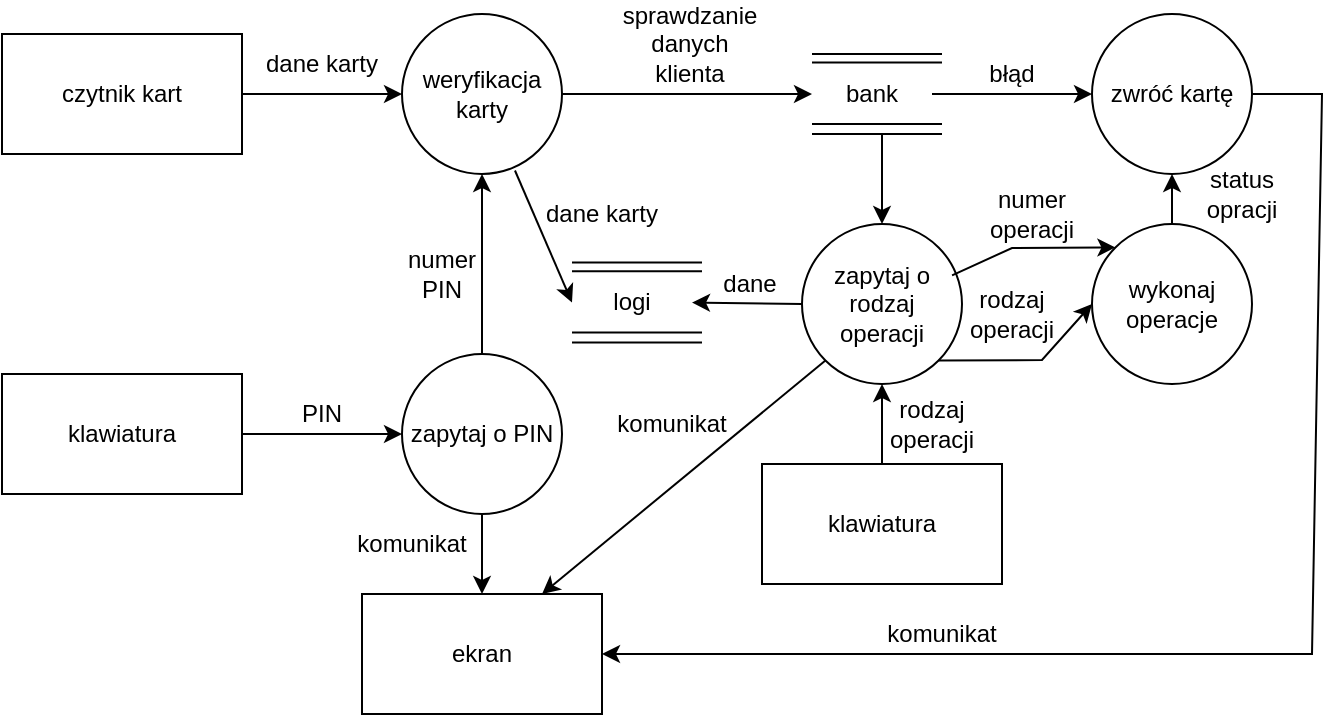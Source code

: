 <mxfile version="24.7.17">
  <diagram name="Strona-1" id="08yl5DYZXxRefjPKrMa3">
    <mxGraphModel dx="989" dy="509" grid="1" gridSize="5" guides="1" tooltips="1" connect="1" arrows="1" fold="1" page="1" pageScale="1" pageWidth="827" pageHeight="1169" math="0" shadow="0">
      <root>
        <mxCell id="0" />
        <mxCell id="1" parent="0" />
        <mxCell id="HhEpwgiFY-S1FEsXRywT-3" style="edgeStyle=orthogonalEdgeStyle;rounded=0;orthogonalLoop=1;jettySize=auto;html=1;exitX=1;exitY=0.5;exitDx=0;exitDy=0;" edge="1" parent="1" source="HhEpwgiFY-S1FEsXRywT-1" target="HhEpwgiFY-S1FEsXRywT-2">
          <mxGeometry relative="1" as="geometry" />
        </mxCell>
        <mxCell id="HhEpwgiFY-S1FEsXRywT-1" value="czytnik kart" style="rounded=0;whiteSpace=wrap;html=1;" vertex="1" parent="1">
          <mxGeometry x="40" y="80" width="120" height="60" as="geometry" />
        </mxCell>
        <mxCell id="HhEpwgiFY-S1FEsXRywT-2" value="weryfikacja karty" style="ellipse;whiteSpace=wrap;html=1;aspect=fixed;" vertex="1" parent="1">
          <mxGeometry x="240" y="70" width="80" height="80" as="geometry" />
        </mxCell>
        <mxCell id="HhEpwgiFY-S1FEsXRywT-4" value="dane karty" style="text;html=1;align=center;verticalAlign=middle;whiteSpace=wrap;rounded=0;" vertex="1" parent="1">
          <mxGeometry x="170" y="80" width="60" height="30" as="geometry" />
        </mxCell>
        <mxCell id="HhEpwgiFY-S1FEsXRywT-5" value="bank" style="text;html=1;align=center;verticalAlign=middle;whiteSpace=wrap;rounded=0;" vertex="1" parent="1">
          <mxGeometry x="445" y="95" width="60" height="30" as="geometry" />
        </mxCell>
        <mxCell id="HhEpwgiFY-S1FEsXRywT-6" value="" style="endArrow=none;html=1;rounded=0;" edge="1" parent="1">
          <mxGeometry width="50" height="50" relative="1" as="geometry">
            <mxPoint x="445" y="94.31" as="sourcePoint" />
            <mxPoint x="510" y="94.31" as="targetPoint" />
          </mxGeometry>
        </mxCell>
        <mxCell id="HhEpwgiFY-S1FEsXRywT-7" value="" style="endArrow=none;html=1;rounded=0;" edge="1" parent="1">
          <mxGeometry width="50" height="50" relative="1" as="geometry">
            <mxPoint x="445" y="90" as="sourcePoint" />
            <mxPoint x="510" y="90" as="targetPoint" />
          </mxGeometry>
        </mxCell>
        <mxCell id="HhEpwgiFY-S1FEsXRywT-8" value="" style="endArrow=none;html=1;rounded=0;" edge="1" parent="1">
          <mxGeometry width="50" height="50" relative="1" as="geometry">
            <mxPoint x="445" y="125" as="sourcePoint" />
            <mxPoint x="510" y="125" as="targetPoint" />
          </mxGeometry>
        </mxCell>
        <mxCell id="HhEpwgiFY-S1FEsXRywT-9" value="" style="endArrow=none;html=1;rounded=0;" edge="1" parent="1">
          <mxGeometry width="50" height="50" relative="1" as="geometry">
            <mxPoint x="445" y="130" as="sourcePoint" />
            <mxPoint x="510" y="130" as="targetPoint" />
          </mxGeometry>
        </mxCell>
        <mxCell id="HhEpwgiFY-S1FEsXRywT-10" value="" style="endArrow=classic;html=1;rounded=0;exitX=1;exitY=0.5;exitDx=0;exitDy=0;entryX=0;entryY=0.5;entryDx=0;entryDy=0;" edge="1" parent="1" source="HhEpwgiFY-S1FEsXRywT-2" target="HhEpwgiFY-S1FEsXRywT-5">
          <mxGeometry width="50" height="50" relative="1" as="geometry">
            <mxPoint x="480" y="250" as="sourcePoint" />
            <mxPoint x="530" y="200" as="targetPoint" />
          </mxGeometry>
        </mxCell>
        <mxCell id="HhEpwgiFY-S1FEsXRywT-11" value="sprawdzanie danych klienta" style="text;html=1;align=center;verticalAlign=middle;whiteSpace=wrap;rounded=0;" vertex="1" parent="1">
          <mxGeometry x="354" y="70" width="60" height="30" as="geometry" />
        </mxCell>
        <mxCell id="HhEpwgiFY-S1FEsXRywT-12" value="" style="endArrow=classic;html=1;rounded=0;exitX=1;exitY=0.5;exitDx=0;exitDy=0;" edge="1" parent="1" source="HhEpwgiFY-S1FEsXRywT-5">
          <mxGeometry width="50" height="50" relative="1" as="geometry">
            <mxPoint x="520" y="110" as="sourcePoint" />
            <mxPoint x="585" y="110" as="targetPoint" />
          </mxGeometry>
        </mxCell>
        <mxCell id="HhEpwgiFY-S1FEsXRywT-13" value="zwróć kartę" style="ellipse;whiteSpace=wrap;html=1;aspect=fixed;" vertex="1" parent="1">
          <mxGeometry x="585" y="70" width="80" height="80" as="geometry" />
        </mxCell>
        <mxCell id="HhEpwgiFY-S1FEsXRywT-14" value="zapytaj o rodzaj operacji" style="ellipse;whiteSpace=wrap;html=1;aspect=fixed;" vertex="1" parent="1">
          <mxGeometry x="440" y="175" width="80" height="80" as="geometry" />
        </mxCell>
        <mxCell id="HhEpwgiFY-S1FEsXRywT-15" value="" style="endArrow=classic;html=1;rounded=0;entryX=0.5;entryY=0;entryDx=0;entryDy=0;" edge="1" parent="1" target="HhEpwgiFY-S1FEsXRywT-14">
          <mxGeometry width="50" height="50" relative="1" as="geometry">
            <mxPoint x="480" y="130" as="sourcePoint" />
            <mxPoint x="530" y="200" as="targetPoint" />
          </mxGeometry>
        </mxCell>
        <mxCell id="HhEpwgiFY-S1FEsXRywT-16" value="wykonaj operacje" style="ellipse;whiteSpace=wrap;html=1;aspect=fixed;" vertex="1" parent="1">
          <mxGeometry x="585" y="175" width="80" height="80" as="geometry" />
        </mxCell>
        <mxCell id="HhEpwgiFY-S1FEsXRywT-17" value="" style="endArrow=classic;html=1;rounded=0;entryX=0;entryY=0;entryDx=0;entryDy=0;exitX=0.938;exitY=0.321;exitDx=0;exitDy=0;exitPerimeter=0;" edge="1" parent="1" source="HhEpwgiFY-S1FEsXRywT-14" target="HhEpwgiFY-S1FEsXRywT-16">
          <mxGeometry width="50" height="50" relative="1" as="geometry">
            <mxPoint x="540" y="280" as="sourcePoint" />
            <mxPoint x="530" y="200" as="targetPoint" />
            <Array as="points">
              <mxPoint x="545" y="187" />
            </Array>
          </mxGeometry>
        </mxCell>
        <mxCell id="HhEpwgiFY-S1FEsXRywT-18" value="numer operacji" style="text;html=1;align=center;verticalAlign=middle;whiteSpace=wrap;rounded=0;" vertex="1" parent="1">
          <mxGeometry x="525" y="155" width="60" height="30" as="geometry" />
        </mxCell>
        <mxCell id="HhEpwgiFY-S1FEsXRywT-19" value="błąd" style="text;html=1;align=center;verticalAlign=middle;whiteSpace=wrap;rounded=0;" vertex="1" parent="1">
          <mxGeometry x="515" y="85" width="60" height="30" as="geometry" />
        </mxCell>
        <mxCell id="HhEpwgiFY-S1FEsXRywT-20" value="" style="endArrow=classic;html=1;rounded=0;exitX=1;exitY=1;exitDx=0;exitDy=0;entryX=0;entryY=0.5;entryDx=0;entryDy=0;" edge="1" parent="1" source="HhEpwgiFY-S1FEsXRywT-14" target="HhEpwgiFY-S1FEsXRywT-16">
          <mxGeometry width="50" height="50" relative="1" as="geometry">
            <mxPoint x="480" y="250" as="sourcePoint" />
            <mxPoint x="530" y="200" as="targetPoint" />
            <Array as="points">
              <mxPoint x="560" y="243" />
            </Array>
          </mxGeometry>
        </mxCell>
        <mxCell id="HhEpwgiFY-S1FEsXRywT-21" value="rodzaj operacji" style="text;html=1;align=center;verticalAlign=middle;whiteSpace=wrap;rounded=0;" vertex="1" parent="1">
          <mxGeometry x="515" y="205" width="60" height="30" as="geometry" />
        </mxCell>
        <mxCell id="HhEpwgiFY-S1FEsXRywT-22" value="" style="endArrow=classic;html=1;rounded=0;exitX=0.5;exitY=0;exitDx=0;exitDy=0;entryX=0.5;entryY=1;entryDx=0;entryDy=0;" edge="1" parent="1" source="HhEpwgiFY-S1FEsXRywT-16" target="HhEpwgiFY-S1FEsXRywT-13">
          <mxGeometry width="50" height="50" relative="1" as="geometry">
            <mxPoint x="480" y="250" as="sourcePoint" />
            <mxPoint x="530" y="200" as="targetPoint" />
          </mxGeometry>
        </mxCell>
        <mxCell id="HhEpwgiFY-S1FEsXRywT-23" value="status opracji" style="text;html=1;align=center;verticalAlign=middle;whiteSpace=wrap;rounded=0;" vertex="1" parent="1">
          <mxGeometry x="630" y="145" width="60" height="30" as="geometry" />
        </mxCell>
        <mxCell id="HhEpwgiFY-S1FEsXRywT-24" value="logi" style="text;html=1;align=center;verticalAlign=middle;whiteSpace=wrap;rounded=0;" vertex="1" parent="1">
          <mxGeometry x="325" y="199.31" width="60" height="30" as="geometry" />
        </mxCell>
        <mxCell id="HhEpwgiFY-S1FEsXRywT-25" value="" style="endArrow=none;html=1;rounded=0;" edge="1" parent="1">
          <mxGeometry width="50" height="50" relative="1" as="geometry">
            <mxPoint x="325" y="198.62" as="sourcePoint" />
            <mxPoint x="390" y="198.62" as="targetPoint" />
          </mxGeometry>
        </mxCell>
        <mxCell id="HhEpwgiFY-S1FEsXRywT-26" value="" style="endArrow=none;html=1;rounded=0;" edge="1" parent="1">
          <mxGeometry width="50" height="50" relative="1" as="geometry">
            <mxPoint x="325" y="194.31" as="sourcePoint" />
            <mxPoint x="390" y="194.31" as="targetPoint" />
          </mxGeometry>
        </mxCell>
        <mxCell id="HhEpwgiFY-S1FEsXRywT-27" value="" style="endArrow=none;html=1;rounded=0;" edge="1" parent="1">
          <mxGeometry width="50" height="50" relative="1" as="geometry">
            <mxPoint x="325" y="229.31" as="sourcePoint" />
            <mxPoint x="390" y="229.31" as="targetPoint" />
          </mxGeometry>
        </mxCell>
        <mxCell id="HhEpwgiFY-S1FEsXRywT-28" value="" style="endArrow=none;html=1;rounded=0;" edge="1" parent="1">
          <mxGeometry width="50" height="50" relative="1" as="geometry">
            <mxPoint x="325" y="234.31" as="sourcePoint" />
            <mxPoint x="390" y="234.31" as="targetPoint" />
          </mxGeometry>
        </mxCell>
        <mxCell id="HhEpwgiFY-S1FEsXRywT-29" value="" style="endArrow=classic;html=1;rounded=0;exitX=0;exitY=0.5;exitDx=0;exitDy=0;entryX=1;entryY=0.5;entryDx=0;entryDy=0;" edge="1" parent="1" source="HhEpwgiFY-S1FEsXRywT-14" target="HhEpwgiFY-S1FEsXRywT-24">
          <mxGeometry width="50" height="50" relative="1" as="geometry">
            <mxPoint x="480" y="250" as="sourcePoint" />
            <mxPoint x="530" y="200" as="targetPoint" />
          </mxGeometry>
        </mxCell>
        <mxCell id="HhEpwgiFY-S1FEsXRywT-30" value="dane" style="text;html=1;align=center;verticalAlign=middle;whiteSpace=wrap;rounded=0;" vertex="1" parent="1">
          <mxGeometry x="384" y="190" width="60" height="30" as="geometry" />
        </mxCell>
        <mxCell id="HhEpwgiFY-S1FEsXRywT-31" value="" style="endArrow=classic;html=1;rounded=0;exitX=0.706;exitY=0.978;exitDx=0;exitDy=0;exitPerimeter=0;entryX=0;entryY=0.5;entryDx=0;entryDy=0;" edge="1" parent="1" source="HhEpwgiFY-S1FEsXRywT-2" target="HhEpwgiFY-S1FEsXRywT-24">
          <mxGeometry width="50" height="50" relative="1" as="geometry">
            <mxPoint x="480" y="250" as="sourcePoint" />
            <mxPoint x="530" y="200" as="targetPoint" />
          </mxGeometry>
        </mxCell>
        <mxCell id="HhEpwgiFY-S1FEsXRywT-32" value="dane karty" style="text;html=1;align=center;verticalAlign=middle;whiteSpace=wrap;rounded=0;" vertex="1" parent="1">
          <mxGeometry x="310" y="155" width="60" height="30" as="geometry" />
        </mxCell>
        <mxCell id="HhEpwgiFY-S1FEsXRywT-33" value="klawiatura" style="rounded=0;whiteSpace=wrap;html=1;" vertex="1" parent="1">
          <mxGeometry x="40" y="250" width="120" height="60" as="geometry" />
        </mxCell>
        <mxCell id="HhEpwgiFY-S1FEsXRywT-34" value="zapytaj o PIN" style="ellipse;whiteSpace=wrap;html=1;aspect=fixed;" vertex="1" parent="1">
          <mxGeometry x="240" y="240" width="80" height="80" as="geometry" />
        </mxCell>
        <mxCell id="HhEpwgiFY-S1FEsXRywT-35" value="" style="endArrow=classic;html=1;rounded=0;exitX=1;exitY=0.5;exitDx=0;exitDy=0;entryX=0;entryY=0.5;entryDx=0;entryDy=0;" edge="1" parent="1" source="HhEpwgiFY-S1FEsXRywT-33" target="HhEpwgiFY-S1FEsXRywT-34">
          <mxGeometry width="50" height="50" relative="1" as="geometry">
            <mxPoint x="480" y="250" as="sourcePoint" />
            <mxPoint x="530" y="200" as="targetPoint" />
          </mxGeometry>
        </mxCell>
        <mxCell id="HhEpwgiFY-S1FEsXRywT-36" value="PIN" style="text;html=1;align=center;verticalAlign=middle;whiteSpace=wrap;rounded=0;" vertex="1" parent="1">
          <mxGeometry x="170" y="255" width="60" height="30" as="geometry" />
        </mxCell>
        <mxCell id="HhEpwgiFY-S1FEsXRywT-37" value="" style="endArrow=classic;html=1;rounded=0;exitX=0.5;exitY=0;exitDx=0;exitDy=0;entryX=0.5;entryY=1;entryDx=0;entryDy=0;" edge="1" parent="1" source="HhEpwgiFY-S1FEsXRywT-34" target="HhEpwgiFY-S1FEsXRywT-2">
          <mxGeometry width="50" height="50" relative="1" as="geometry">
            <mxPoint x="480" y="250" as="sourcePoint" />
            <mxPoint x="530" y="200" as="targetPoint" />
          </mxGeometry>
        </mxCell>
        <mxCell id="HhEpwgiFY-S1FEsXRywT-39" value="numer PIN" style="text;html=1;align=center;verticalAlign=middle;whiteSpace=wrap;rounded=0;" vertex="1" parent="1">
          <mxGeometry x="235" y="185" width="50" height="30" as="geometry" />
        </mxCell>
        <mxCell id="HhEpwgiFY-S1FEsXRywT-41" value="klawiatura" style="rounded=0;whiteSpace=wrap;html=1;" vertex="1" parent="1">
          <mxGeometry x="420" y="295" width="120" height="60" as="geometry" />
        </mxCell>
        <mxCell id="HhEpwgiFY-S1FEsXRywT-42" value="" style="endArrow=classic;html=1;rounded=0;exitX=0.5;exitY=0;exitDx=0;exitDy=0;entryX=0.5;entryY=1;entryDx=0;entryDy=0;" edge="1" parent="1" source="HhEpwgiFY-S1FEsXRywT-41" target="HhEpwgiFY-S1FEsXRywT-14">
          <mxGeometry width="50" height="50" relative="1" as="geometry">
            <mxPoint x="480" y="250" as="sourcePoint" />
            <mxPoint x="530" y="200" as="targetPoint" />
          </mxGeometry>
        </mxCell>
        <mxCell id="HhEpwgiFY-S1FEsXRywT-43" value="rodzaj operacji" style="text;html=1;align=center;verticalAlign=middle;whiteSpace=wrap;rounded=0;" vertex="1" parent="1">
          <mxGeometry x="475" y="260" width="60" height="30" as="geometry" />
        </mxCell>
        <mxCell id="HhEpwgiFY-S1FEsXRywT-44" value="ekran" style="rounded=0;whiteSpace=wrap;html=1;" vertex="1" parent="1">
          <mxGeometry x="220" y="360" width="120" height="60" as="geometry" />
        </mxCell>
        <mxCell id="HhEpwgiFY-S1FEsXRywT-45" value="" style="endArrow=classic;html=1;rounded=0;exitX=0.5;exitY=1;exitDx=0;exitDy=0;entryX=0.5;entryY=0;entryDx=0;entryDy=0;" edge="1" parent="1" source="HhEpwgiFY-S1FEsXRywT-34" target="HhEpwgiFY-S1FEsXRywT-44">
          <mxGeometry width="50" height="50" relative="1" as="geometry">
            <mxPoint x="480" y="250" as="sourcePoint" />
            <mxPoint x="530" y="200" as="targetPoint" />
          </mxGeometry>
        </mxCell>
        <mxCell id="HhEpwgiFY-S1FEsXRywT-46" value="komunikat" style="text;html=1;align=center;verticalAlign=middle;whiteSpace=wrap;rounded=0;" vertex="1" parent="1">
          <mxGeometry x="215" y="320" width="60" height="30" as="geometry" />
        </mxCell>
        <mxCell id="HhEpwgiFY-S1FEsXRywT-47" value="" style="endArrow=classic;html=1;rounded=0;exitX=1;exitY=0.5;exitDx=0;exitDy=0;entryX=1;entryY=0.5;entryDx=0;entryDy=0;" edge="1" parent="1" source="HhEpwgiFY-S1FEsXRywT-13" target="HhEpwgiFY-S1FEsXRywT-44">
          <mxGeometry width="50" height="50" relative="1" as="geometry">
            <mxPoint x="480" y="250" as="sourcePoint" />
            <mxPoint x="530" y="200" as="targetPoint" />
            <Array as="points">
              <mxPoint x="700" y="110" />
              <mxPoint x="695" y="390" />
            </Array>
          </mxGeometry>
        </mxCell>
        <mxCell id="HhEpwgiFY-S1FEsXRywT-49" value="komunikat" style="text;html=1;align=center;verticalAlign=middle;whiteSpace=wrap;rounded=0;" vertex="1" parent="1">
          <mxGeometry x="480" y="365" width="60" height="30" as="geometry" />
        </mxCell>
        <mxCell id="HhEpwgiFY-S1FEsXRywT-50" value="" style="endArrow=classic;html=1;rounded=0;exitX=0;exitY=1;exitDx=0;exitDy=0;entryX=0.75;entryY=0;entryDx=0;entryDy=0;" edge="1" parent="1" source="HhEpwgiFY-S1FEsXRywT-14" target="HhEpwgiFY-S1FEsXRywT-44">
          <mxGeometry width="50" height="50" relative="1" as="geometry">
            <mxPoint x="480" y="250" as="sourcePoint" />
            <mxPoint x="530" y="200" as="targetPoint" />
          </mxGeometry>
        </mxCell>
        <mxCell id="HhEpwgiFY-S1FEsXRywT-51" value="komunikat" style="text;html=1;align=center;verticalAlign=middle;whiteSpace=wrap;rounded=0;" vertex="1" parent="1">
          <mxGeometry x="345" y="260" width="60" height="30" as="geometry" />
        </mxCell>
      </root>
    </mxGraphModel>
  </diagram>
</mxfile>

